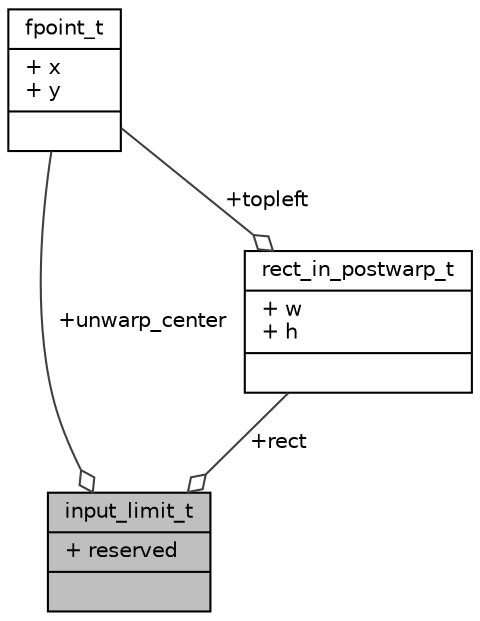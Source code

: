 digraph "input_limit_t"
{
 // INTERACTIVE_SVG=YES
 // LATEX_PDF_SIZE
  bgcolor="transparent";
  edge [fontname="Helvetica",fontsize="10",labelfontname="Helvetica",labelfontsize="10"];
  node [fontname="Helvetica",fontsize="10",shape=record];
  Node1 [label="{input_limit_t\n|+ reserved\l|}",height=0.2,width=0.4,color="black", fillcolor="grey75", style="filled", fontcolor="black",tooltip="max input information. LDC:VIN; Multi-Region-Warp:Premain."];
  Node2 -> Node1 [color="grey25",fontsize="10",style="solid",label=" +rect" ,arrowhead="odiamond",fontname="Helvetica"];
  Node2 [label="{rect_in_postwarp_t\n|+ w\l+ h\l|}",height=0.2,width=0.4,color="black",URL="$d1/d2b/structrect__in__postwarp__t.html",tooltip="window information after any warp process"];
  Node3 -> Node2 [color="grey25",fontsize="10",style="solid",label=" +topleft" ,arrowhead="odiamond",fontname="Helvetica"];
  Node3 [label="{fpoint_t\n|+ x\l+ y\l|}",height=0.2,width=0.4,color="black",URL="$de/dc8/structfpoint__t.html",tooltip="point coordinate value in float."];
  Node3 -> Node1 [color="grey25",fontsize="10",style="solid",label=" +unwarp_center" ,arrowhead="odiamond",fontname="Helvetica"];
}
